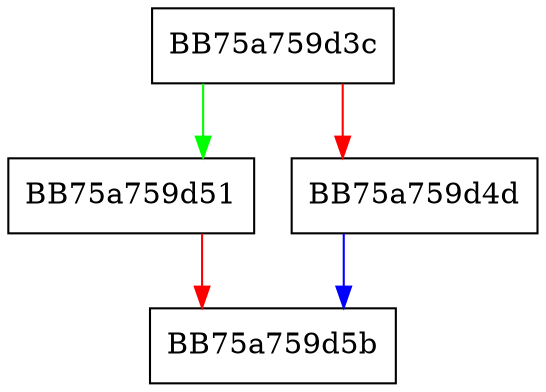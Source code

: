 digraph DotNetProviderMcGenEventUnregister {
  node [shape="box"];
  graph [splines=ortho];
  BB75a759d3c -> BB75a759d51 [color="green"];
  BB75a759d3c -> BB75a759d4d [color="red"];
  BB75a759d4d -> BB75a759d5b [color="blue"];
  BB75a759d51 -> BB75a759d5b [color="red"];
}